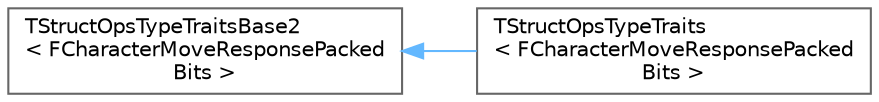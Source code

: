 digraph "Graphical Class Hierarchy"
{
 // INTERACTIVE_SVG=YES
 // LATEX_PDF_SIZE
  bgcolor="transparent";
  edge [fontname=Helvetica,fontsize=10,labelfontname=Helvetica,labelfontsize=10];
  node [fontname=Helvetica,fontsize=10,shape=box,height=0.2,width=0.4];
  rankdir="LR";
  Node0 [id="Node000000",label="TStructOpsTypeTraitsBase2\l\< FCharacterMoveResponsePacked\lBits \>",height=0.2,width=0.4,color="grey40", fillcolor="white", style="filled",URL="$d9/df0/structTStructOpsTypeTraitsBase2.html",tooltip=" "];
  Node0 -> Node1 [id="edge8491_Node000000_Node000001",dir="back",color="steelblue1",style="solid",tooltip=" "];
  Node1 [id="Node000001",label="TStructOpsTypeTraits\l\< FCharacterMoveResponsePacked\lBits \>",height=0.2,width=0.4,color="grey40", fillcolor="white", style="filled",URL="$de/db8/structTStructOpsTypeTraits_3_01FCharacterMoveResponsePackedBits_01_4.html",tooltip="Structure used internally to handle serialization of FCharacterMoveResponseDataContainer over the net..."];
}
